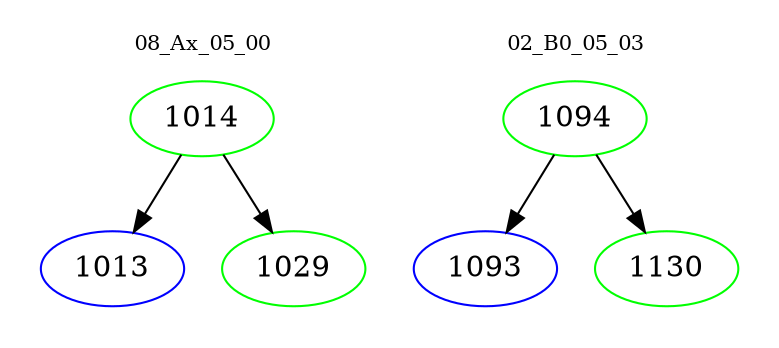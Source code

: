 digraph{
subgraph cluster_0 {
color = white
label = "08_Ax_05_00";
fontsize=10;
T0_1014 [label="1014", color="green"]
T0_1014 -> T0_1013 [color="black"]
T0_1013 [label="1013", color="blue"]
T0_1014 -> T0_1029 [color="black"]
T0_1029 [label="1029", color="green"]
}
subgraph cluster_1 {
color = white
label = "02_B0_05_03";
fontsize=10;
T1_1094 [label="1094", color="green"]
T1_1094 -> T1_1093 [color="black"]
T1_1093 [label="1093", color="blue"]
T1_1094 -> T1_1130 [color="black"]
T1_1130 [label="1130", color="green"]
}
}
